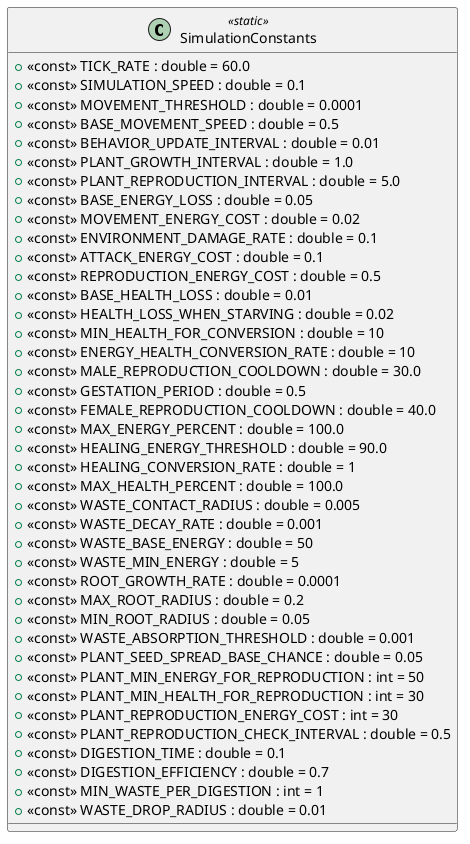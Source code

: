 @startuml
class SimulationConstants <<static>> {
    + <<const>> TICK_RATE : double = 60.0
    + <<const>> SIMULATION_SPEED : double = 0.1
    + <<const>> MOVEMENT_THRESHOLD : double = 0.0001
    + <<const>> BASE_MOVEMENT_SPEED : double = 0.5
    + <<const>> BEHAVIOR_UPDATE_INTERVAL : double = 0.01
    + <<const>> PLANT_GROWTH_INTERVAL : double = 1.0
    + <<const>> PLANT_REPRODUCTION_INTERVAL : double = 5.0
    + <<const>> BASE_ENERGY_LOSS : double = 0.05
    + <<const>> MOVEMENT_ENERGY_COST : double = 0.02
    + <<const>> ENVIRONMENT_DAMAGE_RATE : double = 0.1
    + <<const>> ATTACK_ENERGY_COST : double = 0.1
    + <<const>> REPRODUCTION_ENERGY_COST : double = 0.5
    + <<const>> BASE_HEALTH_LOSS : double = 0.01
    + <<const>> HEALTH_LOSS_WHEN_STARVING : double = 0.02
    + <<const>> MIN_HEALTH_FOR_CONVERSION : double = 10
    + <<const>> ENERGY_HEALTH_CONVERSION_RATE : double = 10
    + <<const>> MALE_REPRODUCTION_COOLDOWN : double = 30.0
    + <<const>> GESTATION_PERIOD : double = 0.5
    + <<const>> FEMALE_REPRODUCTION_COOLDOWN : double = 40.0
    + <<const>> MAX_ENERGY_PERCENT : double = 100.0
    + <<const>> HEALING_ENERGY_THRESHOLD : double = 90.0
    + <<const>> HEALING_CONVERSION_RATE : double = 1
    + <<const>> MAX_HEALTH_PERCENT : double = 100.0
    + <<const>> WASTE_CONTACT_RADIUS : double = 0.005
    + <<const>> WASTE_DECAY_RATE : double = 0.001
    + <<const>> WASTE_BASE_ENERGY : double = 50
    + <<const>> WASTE_MIN_ENERGY : double = 5
    + <<const>> ROOT_GROWTH_RATE : double = 0.0001
    + <<const>> MAX_ROOT_RADIUS : double = 0.2
    + <<const>> MIN_ROOT_RADIUS : double = 0.05
    + <<const>> WASTE_ABSORPTION_THRESHOLD : double = 0.001
    + <<const>> PLANT_SEED_SPREAD_BASE_CHANCE : double = 0.05
    + <<const>> PLANT_MIN_ENERGY_FOR_REPRODUCTION : int = 50
    + <<const>> PLANT_MIN_HEALTH_FOR_REPRODUCTION : int = 30
    + <<const>> PLANT_REPRODUCTION_ENERGY_COST : int = 30
    + <<const>> PLANT_REPRODUCTION_CHECK_INTERVAL : double = 0.5
    + <<const>> DIGESTION_TIME : double = 0.1
    + <<const>> DIGESTION_EFFICIENCY : double = 0.7
    + <<const>> MIN_WASTE_PER_DIGESTION : int = 1
    + <<const>> WASTE_DROP_RADIUS : double = 0.01
}
@enduml
